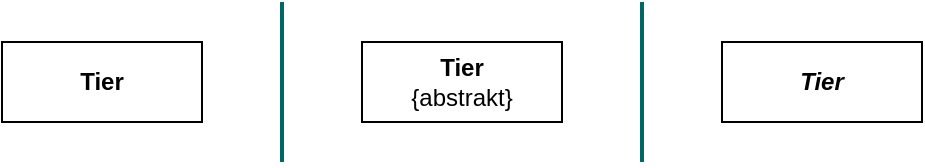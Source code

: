 <mxfile version="22.1.5" type="device">
  <diagram name="Seite-1" id="34iR0h2kBpPRt8_v3ZGH">
    <mxGraphModel dx="1050" dy="566" grid="1" gridSize="10" guides="1" tooltips="1" connect="1" arrows="1" fold="1" page="1" pageScale="1" pageWidth="827" pageHeight="1169" math="0" shadow="0">
      <root>
        <mxCell id="0" />
        <mxCell id="1" parent="0" />
        <mxCell id="uNQC7zvdJVo9KdK5AONV-1" value="Tier" style="rounded=0;whiteSpace=wrap;html=1;fontStyle=1" vertex="1" parent="1">
          <mxGeometry x="60" y="80" width="100" height="40" as="geometry" />
        </mxCell>
        <mxCell id="uNQC7zvdJVo9KdK5AONV-2" value="Tier" style="rounded=0;whiteSpace=wrap;html=1;fontStyle=3" vertex="1" parent="1">
          <mxGeometry x="420" y="80" width="100" height="40" as="geometry" />
        </mxCell>
        <mxCell id="uNQC7zvdJVo9KdK5AONV-3" value="&lt;div&gt;&lt;b&gt;Tier&lt;/b&gt;&lt;/div&gt;{abstrakt}" style="rounded=0;whiteSpace=wrap;html=1;align=center;" vertex="1" parent="1">
          <mxGeometry x="240" y="80" width="100" height="40" as="geometry" />
        </mxCell>
        <mxCell id="uNQC7zvdJVo9KdK5AONV-5" value="" style="endArrow=none;html=1;rounded=0;strokeColor=#006666;strokeWidth=2;" edge="1" parent="1">
          <mxGeometry width="50" height="50" relative="1" as="geometry">
            <mxPoint x="200" y="140" as="sourcePoint" />
            <mxPoint x="200" y="60" as="targetPoint" />
          </mxGeometry>
        </mxCell>
        <mxCell id="uNQC7zvdJVo9KdK5AONV-6" value="" style="endArrow=none;html=1;rounded=0;strokeColor=#006666;strokeWidth=2;" edge="1" parent="1">
          <mxGeometry width="50" height="50" relative="1" as="geometry">
            <mxPoint x="380" y="140" as="sourcePoint" />
            <mxPoint x="380" y="60" as="targetPoint" />
          </mxGeometry>
        </mxCell>
      </root>
    </mxGraphModel>
  </diagram>
</mxfile>

